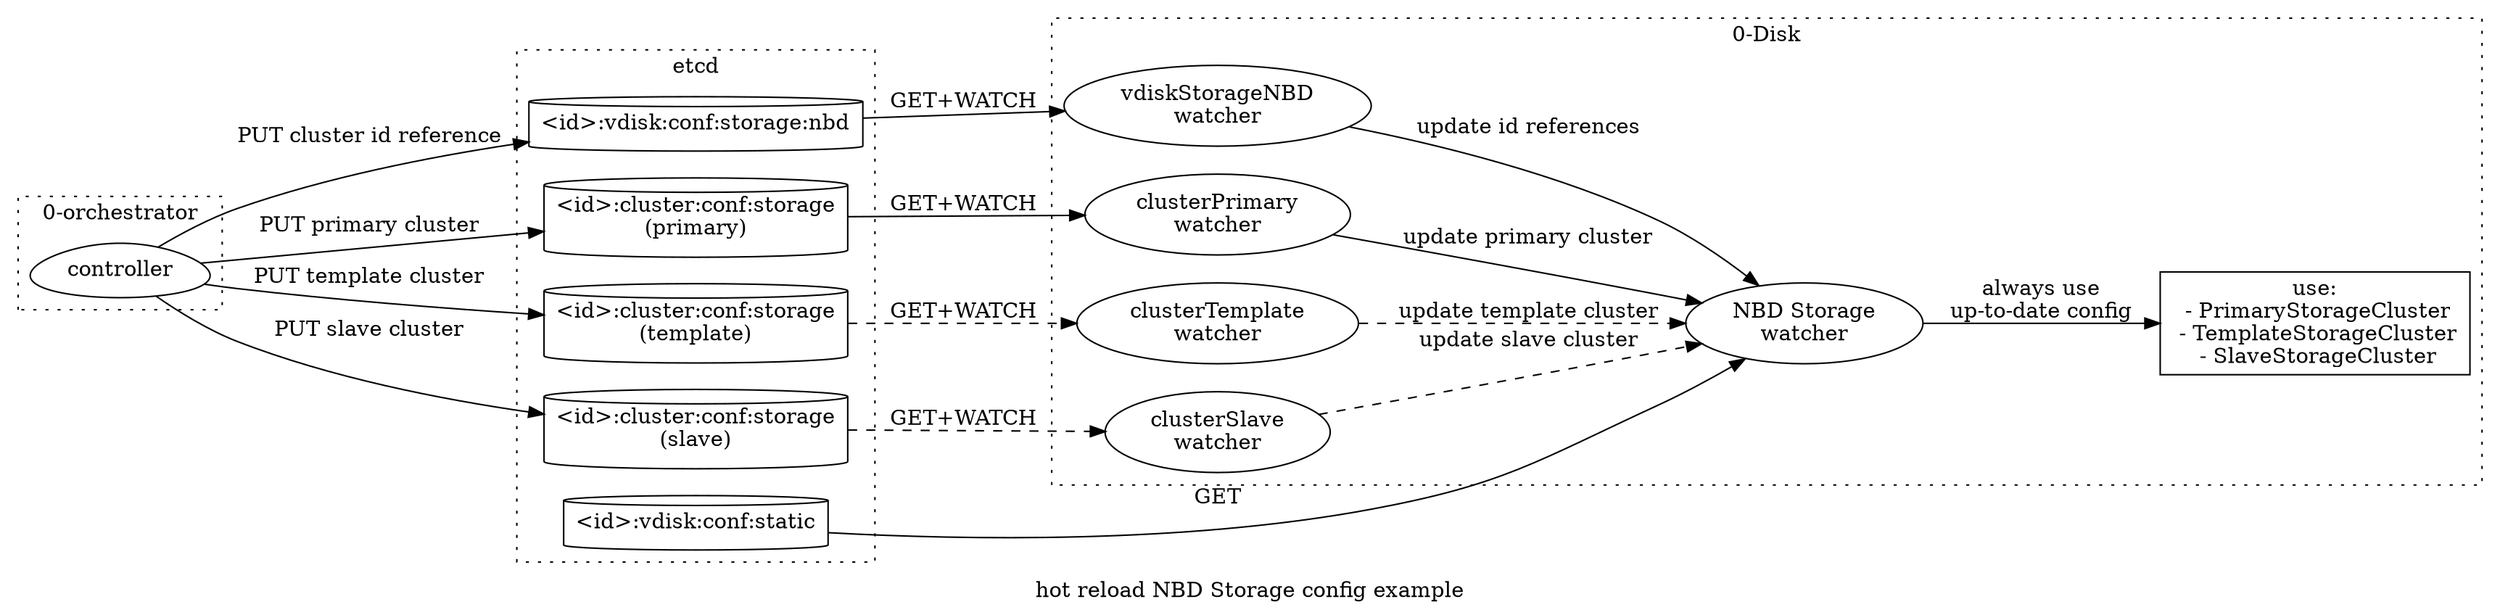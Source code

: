 digraph {
    rankdir = "LR"
    label = "hot reload NBD Storage config example"

    subgraph clusterETCD {
        label = "etcd"
        style = "dotted"
        vdStatic [
            shape = "cylinder"
            label = "<id>:vdisk:conf:static"
        ]
        vdStorageNBD [
            shape = "cylinder"
            label = "<id>:vdisk:conf:storage:nbd"
        ]
        storagePrimary [
            shape = "cylinder"
            label = "<id>:cluster:conf:storage\n(primary)"
        ]
        storageTemplate [
            shape = "cylinder"
            label = "<id>:cluster:conf:storage\n(template)"
        ]
        storageSlave [
            shape = "cylinder"
            label = "<id>:cluster:conf:storage\n(slave)"
        ]
    }

    subgraph clusterOrchestrator {
        label = "0-orchestrator"
        style = "dotted"
        controller [ shape = "egg" ]
    }

    subgraph clusterZeroDisk {
        label = "0-Disk"
        style = "dotted"

        watcherVdStorageNBD [
            shape = "oval"
            label = "vdiskStorageNBD\nwatcher"
        ]
        watcherClusterPrimary [
            shape = "oval"
            label = "clusterPrimary\nwatcher"
        ]
        watcherClusterTemplate [
            shape = "oval"
            label = "clusterTemplate\nwatcher"
        ]
        watcherClusterSlave [
            shape = "oval"
            label = "clusterSlave\nwatcher"
        ]
        watcherNBDStorage [
            shape = "oval"
            label = "NBD Storage\nwatcher"
        ]

        user [
            shape = "rectangle"
            label ="use:\n - PrimaryStorageCluster\n - TemplateStorageCluster\n - SlaveStorageCluster"
        ]

        watcherVdStorageNBD -> watcherNBDStorage [
            label = "update id references"
        ]
        watcherClusterPrimary -> watcherNBDStorage [
            label = "update primary cluster"
        ]
        watcherClusterTemplate -> watcherNBDStorage [
            label = "update template cluster"
            style = "dashed"
        ]
        watcherClusterSlave -> watcherNBDStorage [
            label = "update slave cluster"
            style = "dashed"
        ]

        watcherNBDStorage -> user [ label = "always use\nup-to-date config" ]
    }

    controller -> vdStorageNBD [ label = "PUT cluster id reference" ]
    controller -> storagePrimary [ label = "PUT primary cluster" ]
    controller -> storageTemplate [ label = "PUT template cluster" ]
    controller -> storageSlave [ label = "PUT slave cluster" ]

    vdStatic -> watcherNBDStorage [ label = "GET" ]
    vdStorageNBD -> watcherVdStorageNBD [ label = "GET+WATCH" ]
    storagePrimary -> watcherClusterPrimary [ label = "GET+WATCH" ]
    storageTemplate -> watcherClusterTemplate [
        label = "GET+WATCH"
        style = "dashed"
    ]
    storageSlave -> watcherClusterSlave [
        label = "GET+WATCH"
        style = "dashed"
    ]
}